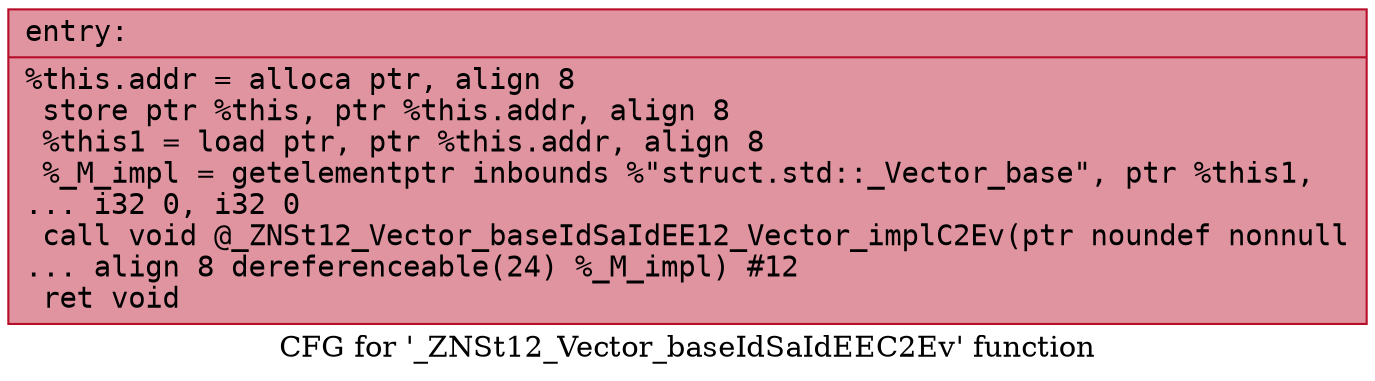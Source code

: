 digraph "CFG for '_ZNSt12_Vector_baseIdSaIdEEC2Ev' function" {
	label="CFG for '_ZNSt12_Vector_baseIdSaIdEEC2Ev' function";

	Node0x555f5b0df070 [shape=record,color="#b70d28ff", style=filled, fillcolor="#b70d2870" fontname="Courier",label="{entry:\l|  %this.addr = alloca ptr, align 8\l  store ptr %this, ptr %this.addr, align 8\l  %this1 = load ptr, ptr %this.addr, align 8\l  %_M_impl = getelementptr inbounds %\"struct.std::_Vector_base\", ptr %this1,\l... i32 0, i32 0\l  call void @_ZNSt12_Vector_baseIdSaIdEE12_Vector_implC2Ev(ptr noundef nonnull\l... align 8 dereferenceable(24) %_M_impl) #12\l  ret void\l}"];
}

